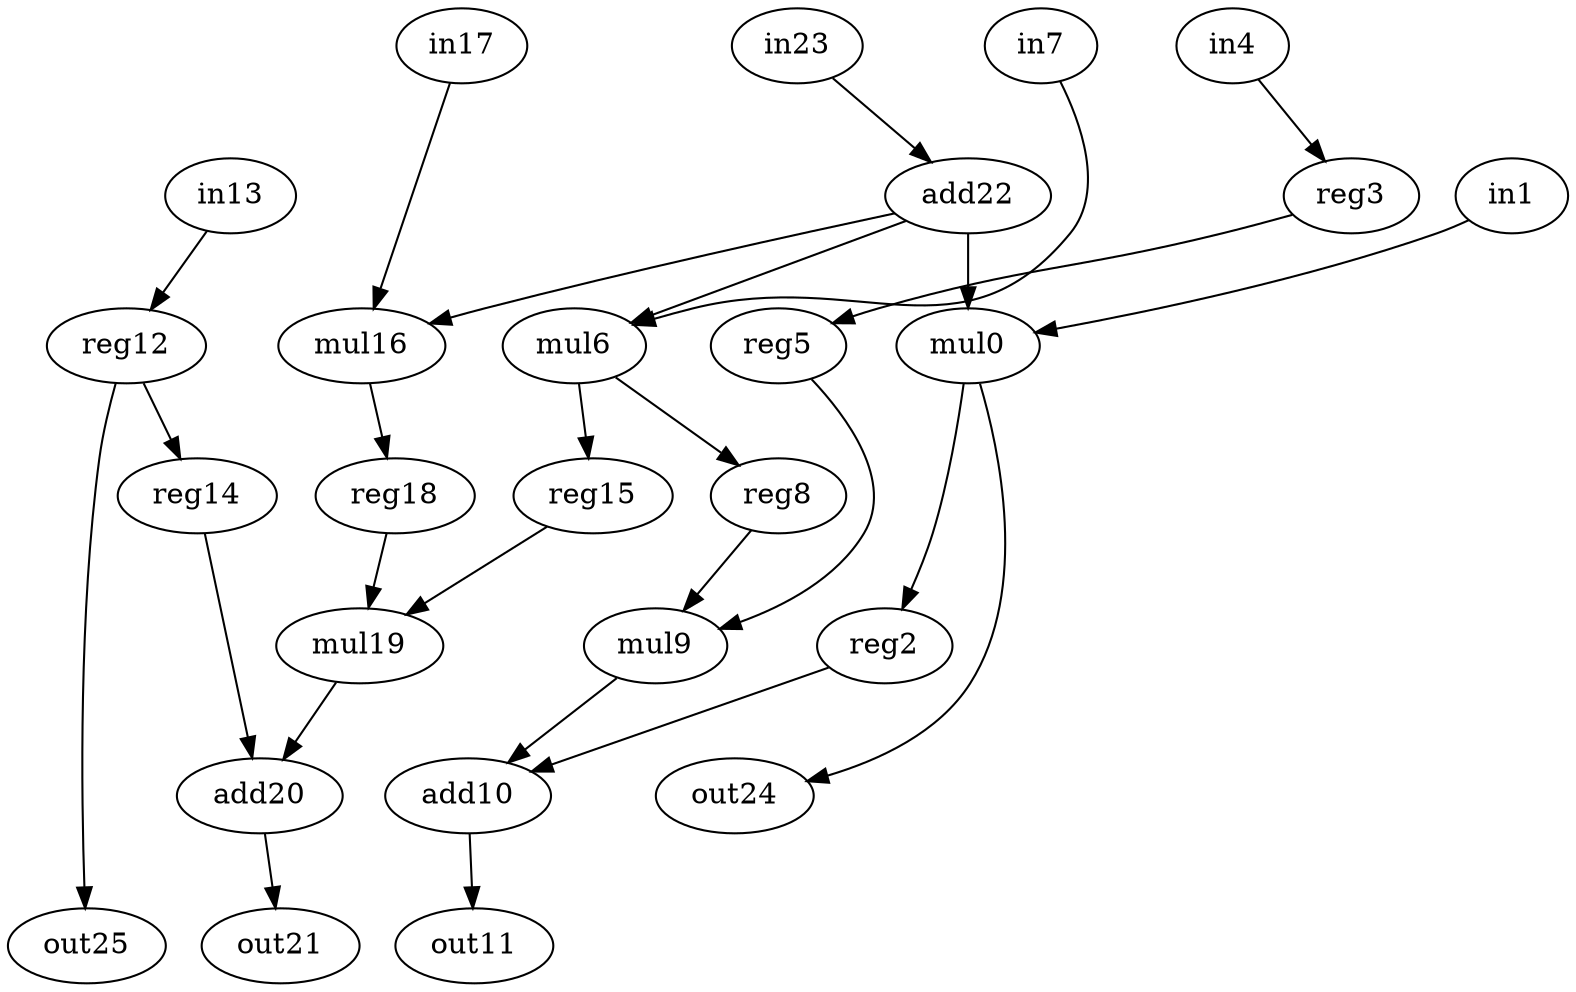 digraph g {
0 [label = mul0;op = mul;]
1 [label = in1;op = in;]
2 [label = add10;op = add;]
3 [label = out11;op = out;]
4 [label = reg12;op = reg;]
5 [label = in13;op = in;]
6 [label = reg14;op = reg;]
7 [label = reg15;op = reg;]
8 [label = mul16;op = mul;]
9 [label = in17;op = in;]
10 [label = reg18;op = reg;]
11 [label = mul19;op = mul;]
12 [label = reg2;op = reg;]
13 [label = add20;op = add;]
14 [label = out21;op = out;]
15 [label = add22;op = addi;value = 2;]
16 [label = in23;op = in;]
17 [label = out24;op = out;]
18 [label = out25;op = out;]
19 [label = reg3;op = reg;]
20 [label = in4;op = in;]
21 [label = reg5;op = reg;]
22 [label = mul6;op = mul;]
23 [label = in7;op = in;]
24 [label = reg8;op = reg;]
25 [label = mul9;op = mul;]
0 -> 12 [port=0; weight=0;]
0 -> 17 [port=0; weight=0;]
1 -> 0 [port=0; weight=0;]
2 -> 3 [port=0; weight=0;]
4 -> 6 [port=0; weight=0;]
4 -> 18 [port=0; weight=0;]
5 -> 4 [port=0; weight=0;]
6 -> 13 [port=0; weight=0;]
7 -> 11 [port=0; weight=0;]
8 -> 10 [port=0; weight=0;]
9 -> 8 [port=0; weight=0;]
10 -> 11 [port=1; weight=0;]
11 -> 13 [port=1; weight=0;]
12 -> 2 [port=0; weight=0;]
13 -> 14 [port=0; weight=0;]
15 -> 0 [port=1; weight=1;]
15 -> 22 [port=0; weight=0;]
15 -> 8 [port=1; weight=0;]
16 -> 15 [port=0; weight=0;]
19 -> 21 [port=0; weight=0;]
20 -> 19 [port=0; weight=0;]
21 -> 25 [port=0; weight=0;]
22 -> 24 [port=0; weight=0;]
22 -> 7 [port=0; weight=0;]
23 -> 22 [port=1; weight=0;]
24 -> 25 [port=1; weight=0;]
25 -> 2 [port=1; weight=0;]
}
